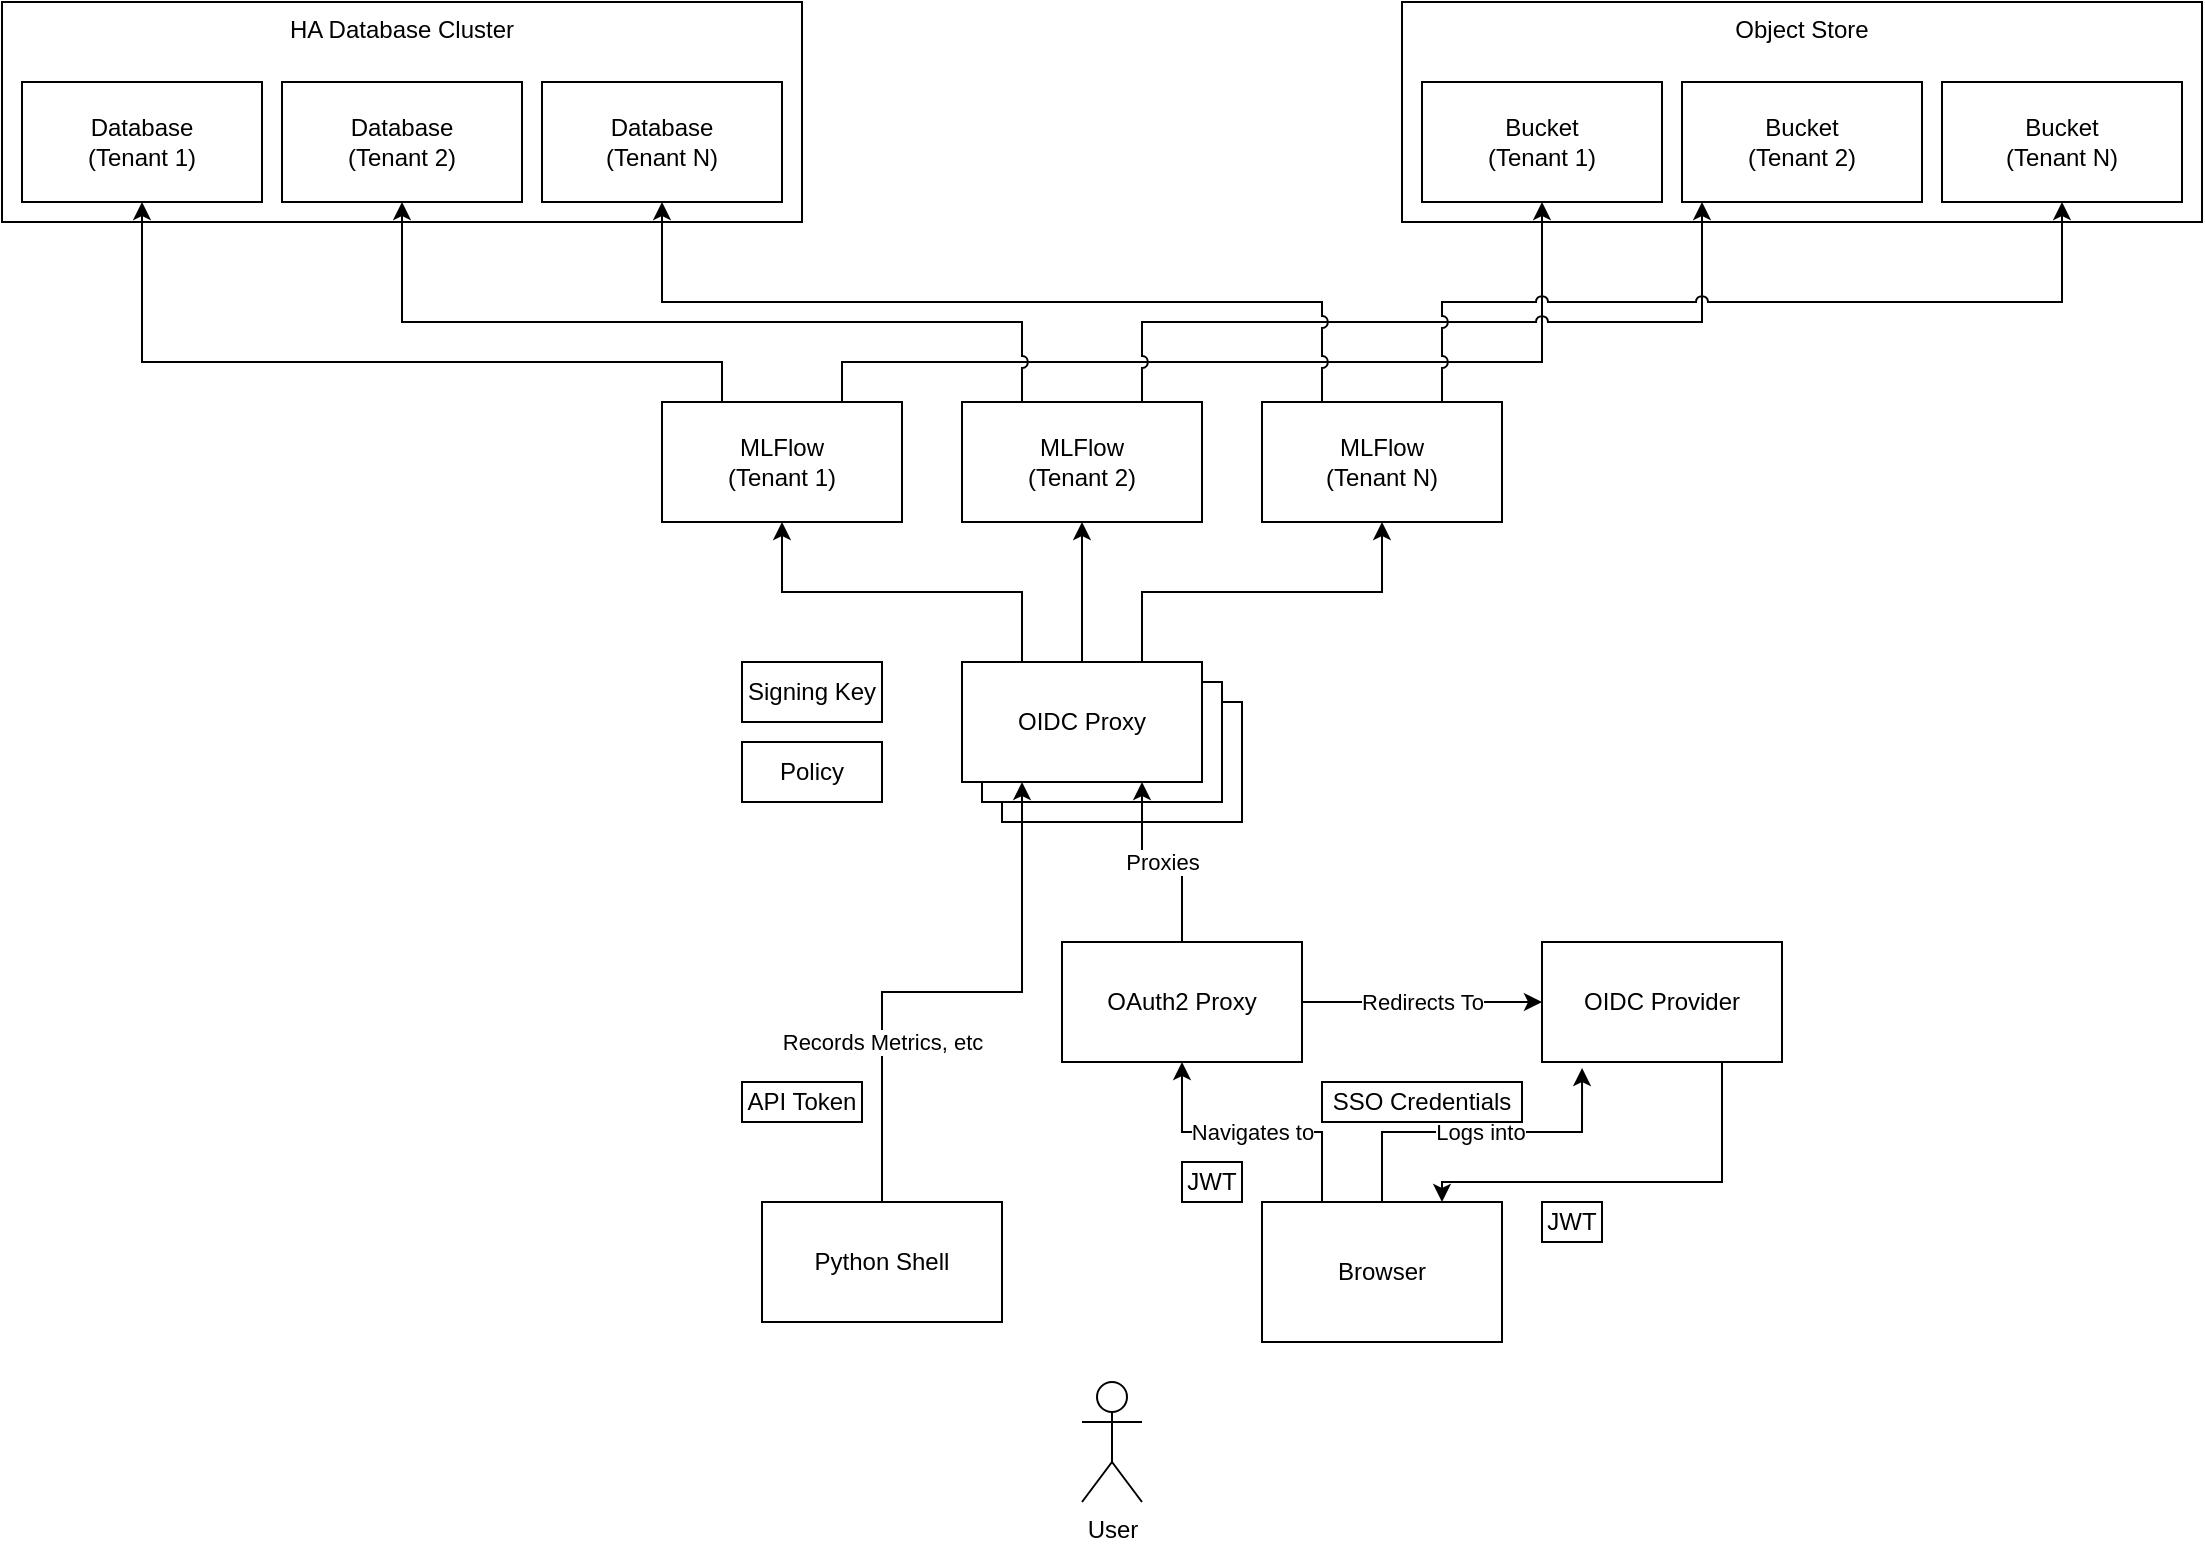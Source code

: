 <mxfile version="21.1.1" type="device">
  <diagram name="Page-1" id="YqAn0NElQY_izbLrMGRX">
    <mxGraphModel dx="2284" dy="778" grid="1" gridSize="10" guides="1" tooltips="1" connect="1" arrows="1" fold="1" page="1" pageScale="1" pageWidth="850" pageHeight="1100" math="0" shadow="0">
      <root>
        <mxCell id="0" />
        <mxCell id="1" parent="0" />
        <mxCell id="_4F8EvdPtw28JHgpbZm_-19" value="Object Store" style="rounded=0;whiteSpace=wrap;html=1;verticalAlign=top;" vertex="1" parent="1">
          <mxGeometry x="580" y="80" width="400" height="110" as="geometry" />
        </mxCell>
        <mxCell id="_4F8EvdPtw28JHgpbZm_-11" value="HA Database Cluster" style="rounded=0;whiteSpace=wrap;html=1;verticalAlign=top;" vertex="1" parent="1">
          <mxGeometry x="-120" y="80" width="400" height="110" as="geometry" />
        </mxCell>
        <mxCell id="_4F8EvdPtw28JHgpbZm_-6" value="" style="rounded=0;whiteSpace=wrap;html=1;fontStyle=1" vertex="1" parent="1">
          <mxGeometry x="380" y="430" width="120" height="60" as="geometry" />
        </mxCell>
        <mxCell id="_4F8EvdPtw28JHgpbZm_-5" value="" style="rounded=0;whiteSpace=wrap;html=1;" vertex="1" parent="1">
          <mxGeometry x="370" y="420" width="120" height="60" as="geometry" />
        </mxCell>
        <mxCell id="_4F8EvdPtw28JHgpbZm_-46" style="edgeStyle=orthogonalEdgeStyle;rounded=0;orthogonalLoop=1;jettySize=auto;html=1;exitX=0.25;exitY=0;exitDx=0;exitDy=0;" edge="1" parent="1" source="_4F8EvdPtw28JHgpbZm_-1" target="_4F8EvdPtw28JHgpbZm_-8">
          <mxGeometry relative="1" as="geometry" />
        </mxCell>
        <mxCell id="_4F8EvdPtw28JHgpbZm_-47" style="edgeStyle=orthogonalEdgeStyle;rounded=0;orthogonalLoop=1;jettySize=auto;html=1;exitX=0.5;exitY=0;exitDx=0;exitDy=0;entryX=0.5;entryY=1;entryDx=0;entryDy=0;" edge="1" parent="1" source="_4F8EvdPtw28JHgpbZm_-1" target="_4F8EvdPtw28JHgpbZm_-9">
          <mxGeometry relative="1" as="geometry" />
        </mxCell>
        <mxCell id="_4F8EvdPtw28JHgpbZm_-48" style="edgeStyle=orthogonalEdgeStyle;rounded=0;orthogonalLoop=1;jettySize=auto;html=1;exitX=0.75;exitY=0;exitDx=0;exitDy=0;entryX=0.5;entryY=1;entryDx=0;entryDy=0;" edge="1" parent="1" source="_4F8EvdPtw28JHgpbZm_-1" target="_4F8EvdPtw28JHgpbZm_-10">
          <mxGeometry relative="1" as="geometry" />
        </mxCell>
        <mxCell id="_4F8EvdPtw28JHgpbZm_-1" value="OIDC Proxy" style="rounded=0;whiteSpace=wrap;html=1;" vertex="1" parent="1">
          <mxGeometry x="360" y="410" width="120" height="60" as="geometry" />
        </mxCell>
        <mxCell id="_4F8EvdPtw28JHgpbZm_-39" style="edgeStyle=orthogonalEdgeStyle;rounded=0;orthogonalLoop=1;jettySize=auto;html=1;exitX=0.75;exitY=1;exitDx=0;exitDy=0;entryX=0.75;entryY=0;entryDx=0;entryDy=0;" edge="1" parent="1" source="_4F8EvdPtw28JHgpbZm_-4" target="_4F8EvdPtw28JHgpbZm_-25">
          <mxGeometry relative="1" as="geometry">
            <Array as="points">
              <mxPoint x="740" y="670" />
              <mxPoint x="600" y="670" />
            </Array>
          </mxGeometry>
        </mxCell>
        <mxCell id="_4F8EvdPtw28JHgpbZm_-4" value="OIDC Provider" style="rounded=0;whiteSpace=wrap;html=1;" vertex="1" parent="1">
          <mxGeometry x="650" y="550" width="120" height="60" as="geometry" />
        </mxCell>
        <mxCell id="_4F8EvdPtw28JHgpbZm_-51" style="edgeStyle=orthogonalEdgeStyle;rounded=0;orthogonalLoop=1;jettySize=auto;html=1;exitX=0.25;exitY=0;exitDx=0;exitDy=0;jumpStyle=arc;entryX=0.5;entryY=1;entryDx=0;entryDy=0;" edge="1" parent="1" source="_4F8EvdPtw28JHgpbZm_-8" target="_4F8EvdPtw28JHgpbZm_-15">
          <mxGeometry relative="1" as="geometry">
            <Array as="points">
              <mxPoint x="240" y="260" />
              <mxPoint x="-50" y="260" />
            </Array>
          </mxGeometry>
        </mxCell>
        <mxCell id="_4F8EvdPtw28JHgpbZm_-52" style="edgeStyle=orthogonalEdgeStyle;rounded=0;orthogonalLoop=1;jettySize=auto;html=1;exitX=0.75;exitY=0;exitDx=0;exitDy=0;jumpStyle=arc;entryX=0.5;entryY=1;entryDx=0;entryDy=0;" edge="1" parent="1" source="_4F8EvdPtw28JHgpbZm_-8" target="_4F8EvdPtw28JHgpbZm_-20">
          <mxGeometry relative="1" as="geometry">
            <mxPoint x="650" y="170" as="targetPoint" />
            <Array as="points">
              <mxPoint x="300" y="260" />
              <mxPoint x="650" y="260" />
            </Array>
          </mxGeometry>
        </mxCell>
        <mxCell id="_4F8EvdPtw28JHgpbZm_-8" value="MLFlow&lt;br&gt;(Tenant 1)" style="rounded=0;whiteSpace=wrap;html=1;" vertex="1" parent="1">
          <mxGeometry x="210" y="280" width="120" height="60" as="geometry" />
        </mxCell>
        <mxCell id="_4F8EvdPtw28JHgpbZm_-53" style="edgeStyle=orthogonalEdgeStyle;rounded=0;orthogonalLoop=1;jettySize=auto;html=1;exitX=0.25;exitY=0;exitDx=0;exitDy=0;jumpStyle=arc;entryX=0.5;entryY=1;entryDx=0;entryDy=0;" edge="1" parent="1" source="_4F8EvdPtw28JHgpbZm_-9" target="_4F8EvdPtw28JHgpbZm_-16">
          <mxGeometry relative="1" as="geometry">
            <Array as="points">
              <mxPoint x="390" y="240" />
              <mxPoint x="80" y="240" />
            </Array>
          </mxGeometry>
        </mxCell>
        <mxCell id="_4F8EvdPtw28JHgpbZm_-54" style="edgeStyle=orthogonalEdgeStyle;rounded=0;orthogonalLoop=1;jettySize=auto;html=1;exitX=0.75;exitY=0;exitDx=0;exitDy=0;jumpStyle=arc;" edge="1" parent="1" source="_4F8EvdPtw28JHgpbZm_-9" target="_4F8EvdPtw28JHgpbZm_-21">
          <mxGeometry relative="1" as="geometry">
            <Array as="points">
              <mxPoint x="450" y="240" />
              <mxPoint x="730" y="240" />
            </Array>
          </mxGeometry>
        </mxCell>
        <mxCell id="_4F8EvdPtw28JHgpbZm_-9" value="MLFlow&lt;br&gt;(Tenant 2)" style="rounded=0;whiteSpace=wrap;html=1;" vertex="1" parent="1">
          <mxGeometry x="360" y="280" width="120" height="60" as="geometry" />
        </mxCell>
        <mxCell id="_4F8EvdPtw28JHgpbZm_-55" style="edgeStyle=orthogonalEdgeStyle;rounded=0;orthogonalLoop=1;jettySize=auto;html=1;exitX=0.25;exitY=0;exitDx=0;exitDy=0;jumpStyle=arc;" edge="1" parent="1" source="_4F8EvdPtw28JHgpbZm_-10" target="_4F8EvdPtw28JHgpbZm_-17">
          <mxGeometry relative="1" as="geometry" />
        </mxCell>
        <mxCell id="_4F8EvdPtw28JHgpbZm_-56" style="edgeStyle=orthogonalEdgeStyle;rounded=0;orthogonalLoop=1;jettySize=auto;html=1;exitX=0.75;exitY=0;exitDx=0;exitDy=0;entryX=0.5;entryY=1;entryDx=0;entryDy=0;jumpStyle=arc;" edge="1" parent="1" source="_4F8EvdPtw28JHgpbZm_-10" target="_4F8EvdPtw28JHgpbZm_-22">
          <mxGeometry relative="1" as="geometry" />
        </mxCell>
        <mxCell id="_4F8EvdPtw28JHgpbZm_-10" value="MLFlow&lt;br&gt;(Tenant N)" style="rounded=0;whiteSpace=wrap;html=1;" vertex="1" parent="1">
          <mxGeometry x="510" y="280" width="120" height="60" as="geometry" />
        </mxCell>
        <mxCell id="_4F8EvdPtw28JHgpbZm_-15" value="Database&lt;br&gt;(Tenant 1)" style="rounded=0;whiteSpace=wrap;html=1;" vertex="1" parent="1">
          <mxGeometry x="-110" y="120" width="120" height="60" as="geometry" />
        </mxCell>
        <mxCell id="_4F8EvdPtw28JHgpbZm_-16" value="Database&lt;br&gt;(Tenant 2)" style="rounded=0;whiteSpace=wrap;html=1;" vertex="1" parent="1">
          <mxGeometry x="20" y="120" width="120" height="60" as="geometry" />
        </mxCell>
        <mxCell id="_4F8EvdPtw28JHgpbZm_-17" value="Database&lt;br&gt;(Tenant N)" style="rounded=0;whiteSpace=wrap;html=1;" vertex="1" parent="1">
          <mxGeometry x="150" y="120" width="120" height="60" as="geometry" />
        </mxCell>
        <mxCell id="_4F8EvdPtw28JHgpbZm_-20" value="Bucket&lt;br&gt;(Tenant 1)" style="rounded=0;whiteSpace=wrap;html=1;" vertex="1" parent="1">
          <mxGeometry x="590" y="120" width="120" height="60" as="geometry" />
        </mxCell>
        <mxCell id="_4F8EvdPtw28JHgpbZm_-21" value="Bucket&lt;br&gt;(Tenant 2)" style="rounded=0;whiteSpace=wrap;html=1;" vertex="1" parent="1">
          <mxGeometry x="720" y="120" width="120" height="60" as="geometry" />
        </mxCell>
        <mxCell id="_4F8EvdPtw28JHgpbZm_-22" value="Bucket&lt;br&gt;(Tenant N)" style="rounded=0;whiteSpace=wrap;html=1;" vertex="1" parent="1">
          <mxGeometry x="850" y="120" width="120" height="60" as="geometry" />
        </mxCell>
        <mxCell id="_4F8EvdPtw28JHgpbZm_-23" value="User" style="shape=umlActor;verticalLabelPosition=bottom;verticalAlign=top;html=1;outlineConnect=0;" vertex="1" parent="1">
          <mxGeometry x="420" y="770" width="30" height="60" as="geometry" />
        </mxCell>
        <mxCell id="_4F8EvdPtw28JHgpbZm_-34" value="Navigates to" style="edgeStyle=orthogonalEdgeStyle;rounded=0;orthogonalLoop=1;jettySize=auto;html=1;exitX=0.25;exitY=0;exitDx=0;exitDy=0;entryX=0.5;entryY=1;entryDx=0;entryDy=0;" edge="1" parent="1" source="_4F8EvdPtw28JHgpbZm_-25" target="_4F8EvdPtw28JHgpbZm_-29">
          <mxGeometry relative="1" as="geometry" />
        </mxCell>
        <mxCell id="_4F8EvdPtw28JHgpbZm_-35" value="Logs into" style="edgeStyle=orthogonalEdgeStyle;rounded=0;orthogonalLoop=1;jettySize=auto;html=1;exitX=0.5;exitY=0;exitDx=0;exitDy=0;entryX=0.167;entryY=1.05;entryDx=0;entryDy=0;entryPerimeter=0;" edge="1" parent="1" source="_4F8EvdPtw28JHgpbZm_-25" target="_4F8EvdPtw28JHgpbZm_-4">
          <mxGeometry relative="1" as="geometry" />
        </mxCell>
        <mxCell id="_4F8EvdPtw28JHgpbZm_-25" value="Browser" style="rounded=0;whiteSpace=wrap;html=1;" vertex="1" parent="1">
          <mxGeometry x="510" y="680" width="120" height="70" as="geometry" />
        </mxCell>
        <mxCell id="_4F8EvdPtw28JHgpbZm_-42" value="Records Metrics, etc" style="edgeStyle=orthogonalEdgeStyle;rounded=0;orthogonalLoop=1;jettySize=auto;html=1;exitX=0.5;exitY=0;exitDx=0;exitDy=0;entryX=0.25;entryY=1;entryDx=0;entryDy=0;" edge="1" parent="1" source="_4F8EvdPtw28JHgpbZm_-26" target="_4F8EvdPtw28JHgpbZm_-1">
          <mxGeometry x="-0.429" relative="1" as="geometry">
            <mxPoint as="offset" />
          </mxGeometry>
        </mxCell>
        <mxCell id="_4F8EvdPtw28JHgpbZm_-26" value="Python Shell" style="rounded=0;whiteSpace=wrap;html=1;" vertex="1" parent="1">
          <mxGeometry x="260" y="680" width="120" height="60" as="geometry" />
        </mxCell>
        <mxCell id="_4F8EvdPtw28JHgpbZm_-27" value="Signing Key" style="rounded=0;whiteSpace=wrap;html=1;" vertex="1" parent="1">
          <mxGeometry x="250" y="410" width="70" height="30" as="geometry" />
        </mxCell>
        <mxCell id="_4F8EvdPtw28JHgpbZm_-28" value="Policy" style="rounded=0;whiteSpace=wrap;html=1;" vertex="1" parent="1">
          <mxGeometry x="250" y="450" width="70" height="30" as="geometry" />
        </mxCell>
        <mxCell id="_4F8EvdPtw28JHgpbZm_-36" value="Redirects To" style="edgeStyle=orthogonalEdgeStyle;rounded=0;orthogonalLoop=1;jettySize=auto;html=1;exitX=1;exitY=0.5;exitDx=0;exitDy=0;" edge="1" parent="1" source="_4F8EvdPtw28JHgpbZm_-29" target="_4F8EvdPtw28JHgpbZm_-4">
          <mxGeometry relative="1" as="geometry" />
        </mxCell>
        <mxCell id="_4F8EvdPtw28JHgpbZm_-44" value="Proxies" style="edgeStyle=orthogonalEdgeStyle;rounded=0;orthogonalLoop=1;jettySize=auto;html=1;exitX=0.5;exitY=0;exitDx=0;exitDy=0;entryX=0.75;entryY=1;entryDx=0;entryDy=0;" edge="1" parent="1" source="_4F8EvdPtw28JHgpbZm_-29" target="_4F8EvdPtw28JHgpbZm_-1">
          <mxGeometry relative="1" as="geometry" />
        </mxCell>
        <mxCell id="_4F8EvdPtw28JHgpbZm_-29" value="OAuth2 Proxy" style="rounded=0;whiteSpace=wrap;html=1;" vertex="1" parent="1">
          <mxGeometry x="410" y="550" width="120" height="60" as="geometry" />
        </mxCell>
        <mxCell id="_4F8EvdPtw28JHgpbZm_-38" value="SSO Credentials" style="rounded=0;whiteSpace=wrap;html=1;" vertex="1" parent="1">
          <mxGeometry x="540" y="620" width="100" height="20" as="geometry" />
        </mxCell>
        <mxCell id="_4F8EvdPtw28JHgpbZm_-40" value="JWT" style="rounded=0;whiteSpace=wrap;html=1;" vertex="1" parent="1">
          <mxGeometry x="650" y="680" width="30" height="20" as="geometry" />
        </mxCell>
        <mxCell id="_4F8EvdPtw28JHgpbZm_-41" value="JWT" style="rounded=0;whiteSpace=wrap;html=1;" vertex="1" parent="1">
          <mxGeometry x="470" y="660" width="30" height="20" as="geometry" />
        </mxCell>
        <mxCell id="_4F8EvdPtw28JHgpbZm_-45" value="API Token" style="rounded=0;whiteSpace=wrap;html=1;" vertex="1" parent="1">
          <mxGeometry x="250" y="620" width="60" height="20" as="geometry" />
        </mxCell>
      </root>
    </mxGraphModel>
  </diagram>
</mxfile>
